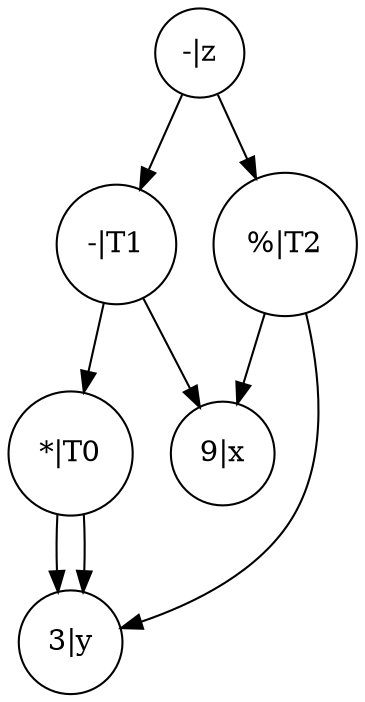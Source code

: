 // comment
digraph "./DAG/visible" {
	node [color=black shape=circle size="20,5"]
	1 [label="9|x"]
	2 [label="3|y"]
	3 [label="*|T0"]
	4 [label="-|T1"]
	5 [label="%|T2"]
	6 [label="-|z"]
	3 -> 2
	3 -> 2
	4 -> 3
	4 -> 1
	5 -> 2
	5 -> 1
	6 -> 5
	6 -> 4
}
